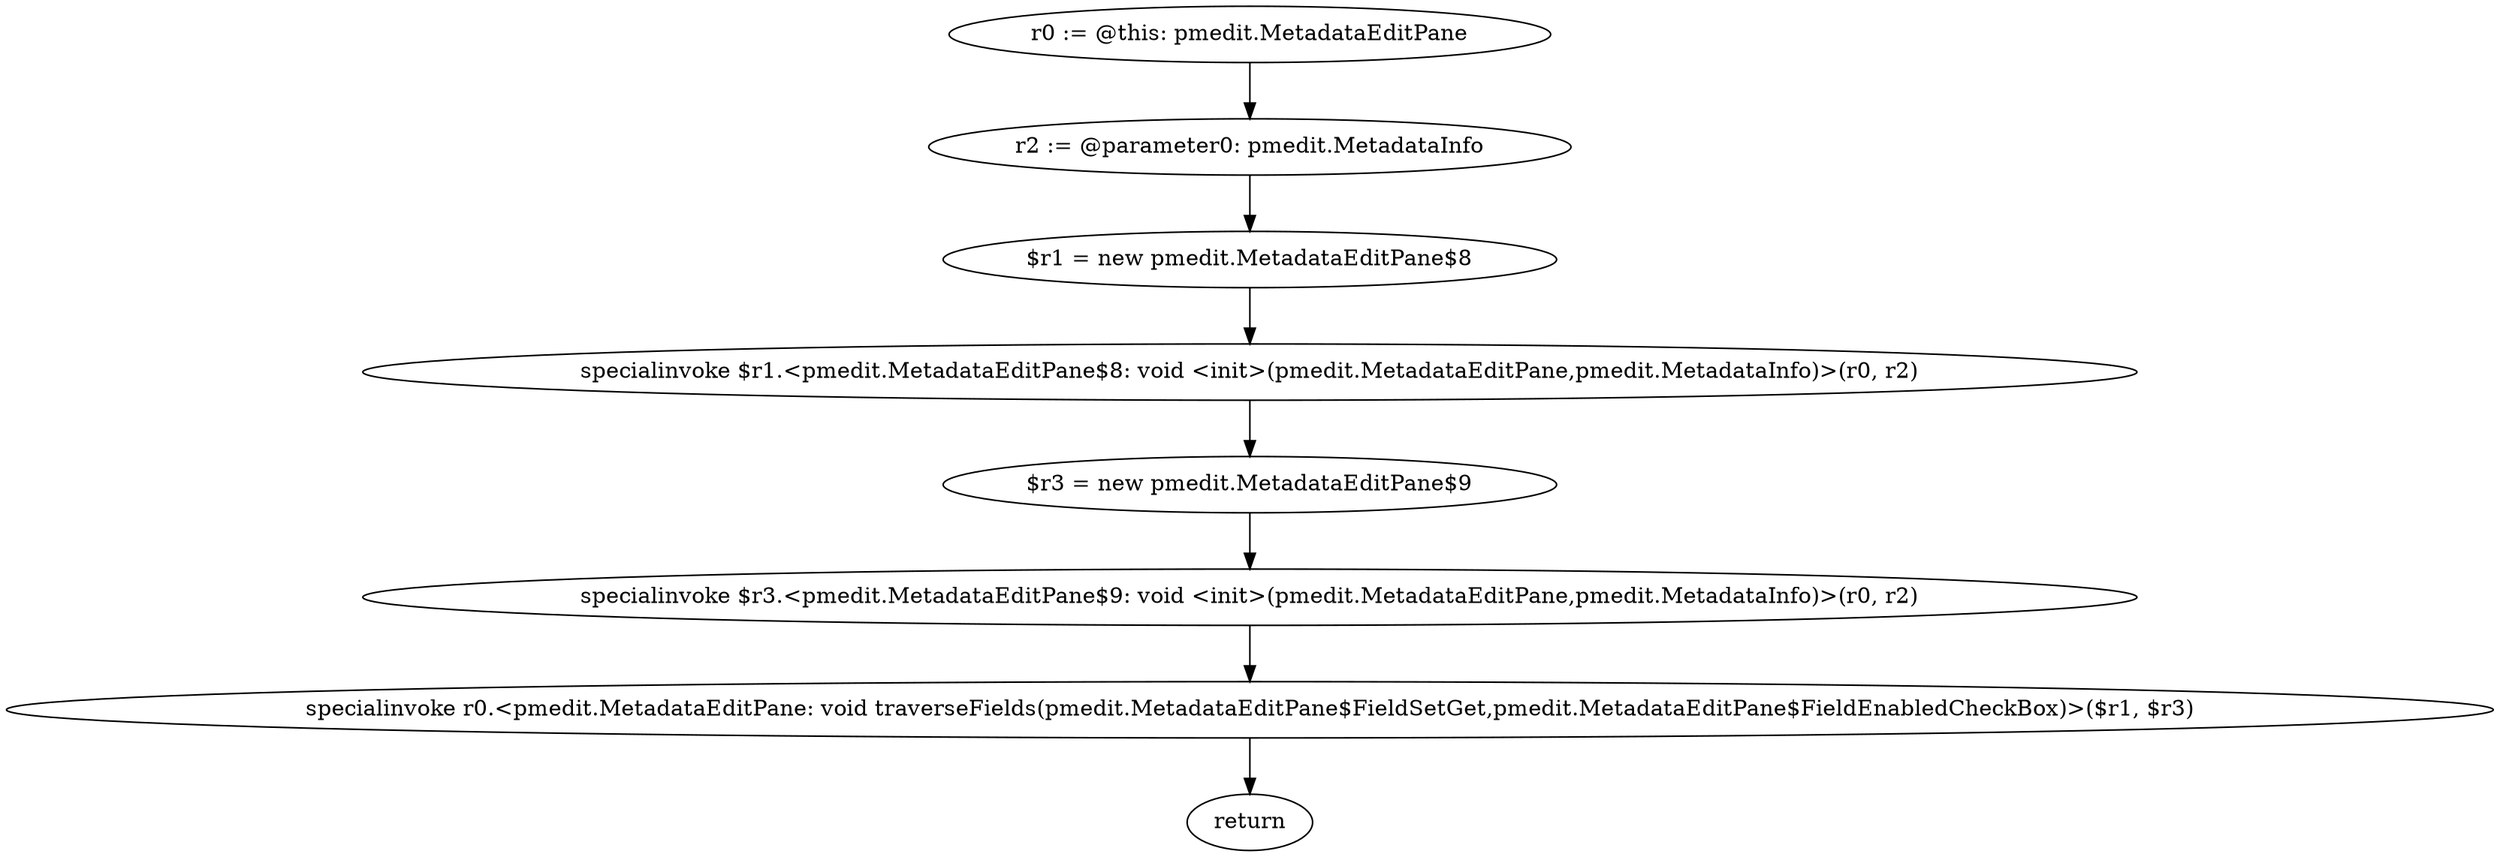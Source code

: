 digraph "unitGraph" {
    "r0 := @this: pmedit.MetadataEditPane"
    "r2 := @parameter0: pmedit.MetadataInfo"
    "$r1 = new pmedit.MetadataEditPane$8"
    "specialinvoke $r1.<pmedit.MetadataEditPane$8: void <init>(pmedit.MetadataEditPane,pmedit.MetadataInfo)>(r0, r2)"
    "$r3 = new pmedit.MetadataEditPane$9"
    "specialinvoke $r3.<pmedit.MetadataEditPane$9: void <init>(pmedit.MetadataEditPane,pmedit.MetadataInfo)>(r0, r2)"
    "specialinvoke r0.<pmedit.MetadataEditPane: void traverseFields(pmedit.MetadataEditPane$FieldSetGet,pmedit.MetadataEditPane$FieldEnabledCheckBox)>($r1, $r3)"
    "return"
    "r0 := @this: pmedit.MetadataEditPane"->"r2 := @parameter0: pmedit.MetadataInfo";
    "r2 := @parameter0: pmedit.MetadataInfo"->"$r1 = new pmedit.MetadataEditPane$8";
    "$r1 = new pmedit.MetadataEditPane$8"->"specialinvoke $r1.<pmedit.MetadataEditPane$8: void <init>(pmedit.MetadataEditPane,pmedit.MetadataInfo)>(r0, r2)";
    "specialinvoke $r1.<pmedit.MetadataEditPane$8: void <init>(pmedit.MetadataEditPane,pmedit.MetadataInfo)>(r0, r2)"->"$r3 = new pmedit.MetadataEditPane$9";
    "$r3 = new pmedit.MetadataEditPane$9"->"specialinvoke $r3.<pmedit.MetadataEditPane$9: void <init>(pmedit.MetadataEditPane,pmedit.MetadataInfo)>(r0, r2)";
    "specialinvoke $r3.<pmedit.MetadataEditPane$9: void <init>(pmedit.MetadataEditPane,pmedit.MetadataInfo)>(r0, r2)"->"specialinvoke r0.<pmedit.MetadataEditPane: void traverseFields(pmedit.MetadataEditPane$FieldSetGet,pmedit.MetadataEditPane$FieldEnabledCheckBox)>($r1, $r3)";
    "specialinvoke r0.<pmedit.MetadataEditPane: void traverseFields(pmedit.MetadataEditPane$FieldSetGet,pmedit.MetadataEditPane$FieldEnabledCheckBox)>($r1, $r3)"->"return";
}
